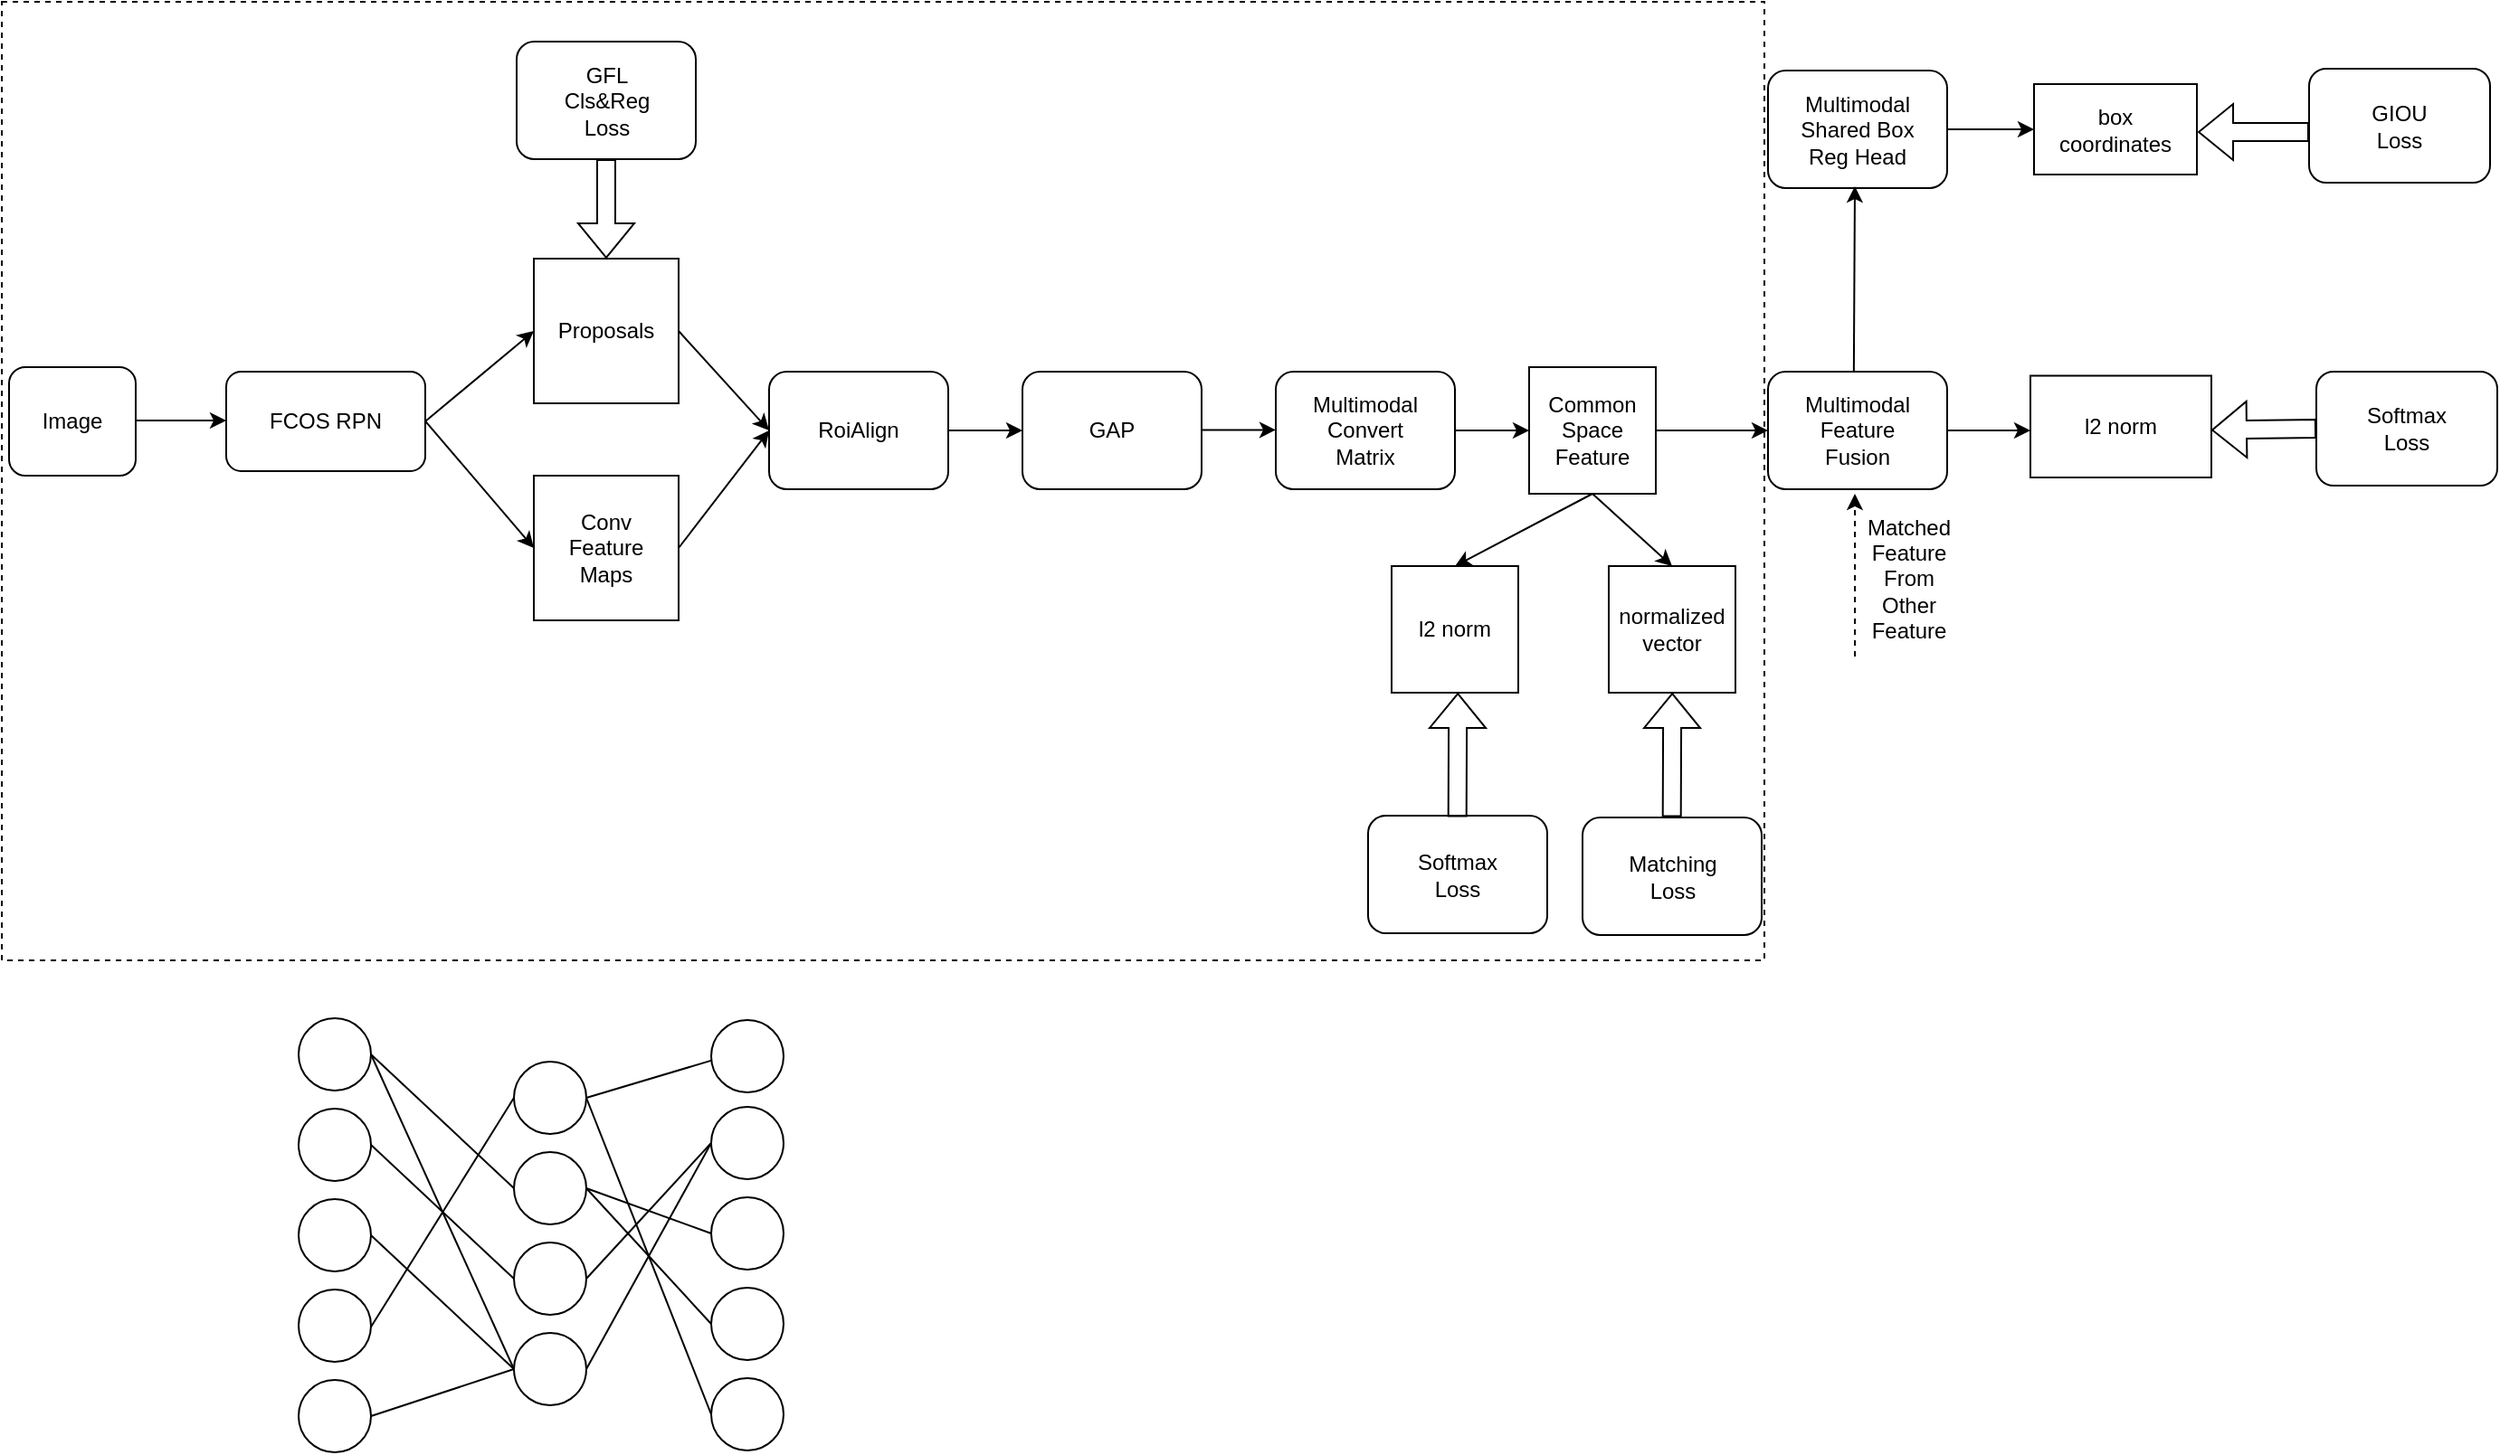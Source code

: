 <mxfile version="22.1.15" type="github">
  <diagram name="第 1 页" id="wcXFdS2mSCeuYjx8Xm_4">
    <mxGraphModel dx="1500" dy="721" grid="1" gridSize="10" guides="1" tooltips="1" connect="1" arrows="1" fold="1" page="1" pageScale="1" pageWidth="827" pageHeight="1169" math="0" shadow="0">
      <root>
        <mxCell id="0" />
        <mxCell id="1" parent="0" />
        <mxCell id="yyqd_GTbu8QD_EjG9LZX-2" value="" style="rounded=0;whiteSpace=wrap;html=1;dashed=1;fillColor=none;" vertex="1" parent="1">
          <mxGeometry x="56" y="148" width="974" height="530" as="geometry" />
        </mxCell>
        <mxCell id="dMKvnlfOrxEBAoyZr1T4-1" value="Image" style="rounded=1;whiteSpace=wrap;html=1;" parent="1" vertex="1">
          <mxGeometry x="60" y="350" width="70" height="60" as="geometry" />
        </mxCell>
        <mxCell id="dMKvnlfOrxEBAoyZr1T4-2" value="" style="endArrow=classic;html=1;rounded=0;" parent="1" edge="1">
          <mxGeometry width="50" height="50" relative="1" as="geometry">
            <mxPoint x="130" y="379.5" as="sourcePoint" />
            <mxPoint x="180" y="379.5" as="targetPoint" />
          </mxGeometry>
        </mxCell>
        <mxCell id="dMKvnlfOrxEBAoyZr1T4-3" value="FCOS RPN" style="rounded=1;whiteSpace=wrap;html=1;" parent="1" vertex="1">
          <mxGeometry x="180" y="352.5" width="110" height="55" as="geometry" />
        </mxCell>
        <mxCell id="dMKvnlfOrxEBAoyZr1T4-5" value="" style="endArrow=classic;html=1;rounded=0;entryX=0;entryY=0.5;entryDx=0;entryDy=0;" parent="1" target="dMKvnlfOrxEBAoyZr1T4-8" edge="1">
          <mxGeometry width="50" height="50" relative="1" as="geometry">
            <mxPoint x="290" y="379.8" as="sourcePoint" />
            <mxPoint x="340" y="379.8" as="targetPoint" />
          </mxGeometry>
        </mxCell>
        <mxCell id="dMKvnlfOrxEBAoyZr1T4-20" style="edgeStyle=orthogonalEdgeStyle;rounded=0;orthogonalLoop=1;jettySize=auto;html=1;exitX=1;exitY=0.5;exitDx=0;exitDy=0;entryX=0;entryY=0.5;entryDx=0;entryDy=0;" parent="1" source="dMKvnlfOrxEBAoyZr1T4-7" target="dMKvnlfOrxEBAoyZr1T4-19" edge="1">
          <mxGeometry relative="1" as="geometry" />
        </mxCell>
        <mxCell id="dMKvnlfOrxEBAoyZr1T4-7" value="RoiAlign" style="rounded=1;whiteSpace=wrap;html=1;" parent="1" vertex="1">
          <mxGeometry x="480" y="352.5" width="99" height="65" as="geometry" />
        </mxCell>
        <mxCell id="dMKvnlfOrxEBAoyZr1T4-8" value="Conv &lt;br&gt;Feature&lt;br&gt;Maps" style="whiteSpace=wrap;html=1;aspect=fixed;" parent="1" vertex="1">
          <mxGeometry x="350" y="410" width="80" height="80" as="geometry" />
        </mxCell>
        <mxCell id="dMKvnlfOrxEBAoyZr1T4-9" value="Proposals" style="whiteSpace=wrap;html=1;aspect=fixed;" parent="1" vertex="1">
          <mxGeometry x="350" y="290" width="80" height="80" as="geometry" />
        </mxCell>
        <mxCell id="dMKvnlfOrxEBAoyZr1T4-10" value="" style="endArrow=classic;html=1;rounded=0;entryX=0;entryY=0.5;entryDx=0;entryDy=0;exitX=1;exitY=0.5;exitDx=0;exitDy=0;" parent="1" source="dMKvnlfOrxEBAoyZr1T4-3" target="dMKvnlfOrxEBAoyZr1T4-9" edge="1">
          <mxGeometry width="50" height="50" relative="1" as="geometry">
            <mxPoint x="300" y="389.8" as="sourcePoint" />
            <mxPoint x="360" y="460" as="targetPoint" />
          </mxGeometry>
        </mxCell>
        <mxCell id="dMKvnlfOrxEBAoyZr1T4-12" value="" style="endArrow=classic;html=1;rounded=0;entryX=0;entryY=0.5;entryDx=0;entryDy=0;exitX=1;exitY=0.5;exitDx=0;exitDy=0;" parent="1" source="dMKvnlfOrxEBAoyZr1T4-9" target="dMKvnlfOrxEBAoyZr1T4-7" edge="1">
          <mxGeometry width="50" height="50" relative="1" as="geometry">
            <mxPoint x="300" y="390" as="sourcePoint" />
            <mxPoint x="360" y="340" as="targetPoint" />
          </mxGeometry>
        </mxCell>
        <mxCell id="dMKvnlfOrxEBAoyZr1T4-13" value="" style="endArrow=classic;html=1;rounded=0;entryX=0;entryY=0.5;entryDx=0;entryDy=0;exitX=1;exitY=0.5;exitDx=0;exitDy=0;" parent="1" source="dMKvnlfOrxEBAoyZr1T4-8" target="dMKvnlfOrxEBAoyZr1T4-7" edge="1">
          <mxGeometry width="50" height="50" relative="1" as="geometry">
            <mxPoint x="440" y="340" as="sourcePoint" />
            <mxPoint x="487" y="396" as="targetPoint" />
          </mxGeometry>
        </mxCell>
        <mxCell id="dMKvnlfOrxEBAoyZr1T4-14" value="GFL&lt;br&gt;Cls&amp;amp;Reg&lt;br&gt;Loss" style="rounded=1;whiteSpace=wrap;html=1;" parent="1" vertex="1">
          <mxGeometry x="340.5" y="170" width="99" height="65" as="geometry" />
        </mxCell>
        <mxCell id="dMKvnlfOrxEBAoyZr1T4-15" value="" style="shape=flexArrow;endArrow=classic;html=1;rounded=0;entryX=0.5;entryY=0;entryDx=0;entryDy=0;exitX=0.5;exitY=1;exitDx=0;exitDy=0;" parent="1" source="dMKvnlfOrxEBAoyZr1T4-14" target="dMKvnlfOrxEBAoyZr1T4-9" edge="1">
          <mxGeometry width="50" height="50" relative="1" as="geometry">
            <mxPoint x="399.3" y="235" as="sourcePoint" />
            <mxPoint x="399.3" y="280" as="targetPoint" />
          </mxGeometry>
        </mxCell>
        <mxCell id="dMKvnlfOrxEBAoyZr1T4-54" style="edgeStyle=orthogonalEdgeStyle;rounded=0;orthogonalLoop=1;jettySize=auto;html=1;exitX=1;exitY=0.5;exitDx=0;exitDy=0;" parent="1" source="dMKvnlfOrxEBAoyZr1T4-16" target="dMKvnlfOrxEBAoyZr1T4-53" edge="1">
          <mxGeometry relative="1" as="geometry" />
        </mxCell>
        <mxCell id="dMKvnlfOrxEBAoyZr1T4-16" value="Multimodal Shared Box&lt;br&gt;Reg&amp;nbsp;Head" style="rounded=1;whiteSpace=wrap;html=1;" parent="1" vertex="1">
          <mxGeometry x="1032" y="186" width="99" height="65" as="geometry" />
        </mxCell>
        <mxCell id="dMKvnlfOrxEBAoyZr1T4-19" value="GAP" style="rounded=1;whiteSpace=wrap;html=1;" parent="1" vertex="1">
          <mxGeometry x="620" y="352.5" width="99" height="65" as="geometry" />
        </mxCell>
        <mxCell id="dMKvnlfOrxEBAoyZr1T4-25" style="edgeStyle=orthogonalEdgeStyle;rounded=0;orthogonalLoop=1;jettySize=auto;html=1;exitX=1;exitY=0.5;exitDx=0;exitDy=0;" parent="1" source="dMKvnlfOrxEBAoyZr1T4-21" target="dMKvnlfOrxEBAoyZr1T4-23" edge="1">
          <mxGeometry relative="1" as="geometry" />
        </mxCell>
        <mxCell id="dMKvnlfOrxEBAoyZr1T4-21" value="Multimodal&lt;br&gt;Convert&lt;br&gt;Matrix" style="rounded=1;whiteSpace=wrap;html=1;" parent="1" vertex="1">
          <mxGeometry x="760" y="352.5" width="99" height="65" as="geometry" />
        </mxCell>
        <mxCell id="dMKvnlfOrxEBAoyZr1T4-22" style="edgeStyle=orthogonalEdgeStyle;rounded=0;orthogonalLoop=1;jettySize=auto;html=1;exitX=1;exitY=0.5;exitDx=0;exitDy=0;entryX=0;entryY=0.5;entryDx=0;entryDy=0;" parent="1" edge="1">
          <mxGeometry relative="1" as="geometry">
            <mxPoint x="719" y="384.71" as="sourcePoint" />
            <mxPoint x="760" y="384.71" as="targetPoint" />
          </mxGeometry>
        </mxCell>
        <mxCell id="dMKvnlfOrxEBAoyZr1T4-45" style="edgeStyle=orthogonalEdgeStyle;rounded=0;orthogonalLoop=1;jettySize=auto;html=1;exitX=1;exitY=0.5;exitDx=0;exitDy=0;entryX=0;entryY=0.5;entryDx=0;entryDy=0;" parent="1" source="dMKvnlfOrxEBAoyZr1T4-23" target="dMKvnlfOrxEBAoyZr1T4-44" edge="1">
          <mxGeometry relative="1" as="geometry" />
        </mxCell>
        <mxCell id="dMKvnlfOrxEBAoyZr1T4-23" value="Common&lt;br&gt;Space&lt;br&gt;Feature" style="whiteSpace=wrap;html=1;aspect=fixed;" parent="1" vertex="1">
          <mxGeometry x="900" y="350" width="70" height="70" as="geometry" />
        </mxCell>
        <mxCell id="dMKvnlfOrxEBAoyZr1T4-26" value="Matching&lt;br&gt;Loss" style="rounded=1;whiteSpace=wrap;html=1;" parent="1" vertex="1">
          <mxGeometry x="929.5" y="599" width="99" height="65" as="geometry" />
        </mxCell>
        <mxCell id="dMKvnlfOrxEBAoyZr1T4-28" value="" style="endArrow=classic;html=1;rounded=0;exitX=0.479;exitY=0.026;exitDx=0;exitDy=0;exitPerimeter=0;" parent="1" source="dMKvnlfOrxEBAoyZr1T4-44" edge="1">
          <mxGeometry width="50" height="50" relative="1" as="geometry">
            <mxPoint x="1080" y="350" as="sourcePoint" />
            <mxPoint x="1080" y="250" as="targetPoint" />
          </mxGeometry>
        </mxCell>
        <mxCell id="dMKvnlfOrxEBAoyZr1T4-29" value="GIOU&lt;br&gt;Loss" style="rounded=1;whiteSpace=wrap;html=1;" parent="1" vertex="1">
          <mxGeometry x="1331" y="185" width="100" height="63" as="geometry" />
        </mxCell>
        <mxCell id="dMKvnlfOrxEBAoyZr1T4-31" value="" style="shape=flexArrow;endArrow=classic;html=1;rounded=0;entryX=0.5;entryY=0;entryDx=0;entryDy=0;" parent="1" edge="1">
          <mxGeometry width="50" height="50" relative="1" as="geometry">
            <mxPoint x="1331" y="220" as="sourcePoint" />
            <mxPoint x="1269.52" y="220" as="targetPoint" />
          </mxGeometry>
        </mxCell>
        <mxCell id="dMKvnlfOrxEBAoyZr1T4-32" value="Softmax&lt;br&gt;Loss" style="rounded=1;whiteSpace=wrap;html=1;" parent="1" vertex="1">
          <mxGeometry x="1335" y="352.5" width="100" height="63" as="geometry" />
        </mxCell>
        <mxCell id="dMKvnlfOrxEBAoyZr1T4-33" value="" style="shape=flexArrow;endArrow=classic;html=1;rounded=0;entryX=0.5;entryY=0;entryDx=0;entryDy=0;exitX=0;exitY=0.5;exitDx=0;exitDy=0;" parent="1" source="dMKvnlfOrxEBAoyZr1T4-32" edge="1">
          <mxGeometry width="50" height="50" relative="1" as="geometry">
            <mxPoint x="1338.48" y="384.71" as="sourcePoint" />
            <mxPoint x="1277" y="384.71" as="targetPoint" />
          </mxGeometry>
        </mxCell>
        <mxCell id="dMKvnlfOrxEBAoyZr1T4-35" value="l2 norm" style="whiteSpace=wrap;html=1;aspect=fixed;" parent="1" vertex="1">
          <mxGeometry x="824" y="460" width="70" height="70" as="geometry" />
        </mxCell>
        <mxCell id="dMKvnlfOrxEBAoyZr1T4-36" value="normalized&lt;br&gt;vector" style="whiteSpace=wrap;html=1;aspect=fixed;" parent="1" vertex="1">
          <mxGeometry x="944" y="460" width="70" height="70" as="geometry" />
        </mxCell>
        <mxCell id="dMKvnlfOrxEBAoyZr1T4-37" value="" style="endArrow=classic;html=1;rounded=0;entryX=0.5;entryY=0;entryDx=0;entryDy=0;exitX=0.5;exitY=1;exitDx=0;exitDy=0;" parent="1" source="dMKvnlfOrxEBAoyZr1T4-23" target="dMKvnlfOrxEBAoyZr1T4-35" edge="1">
          <mxGeometry width="50" height="50" relative="1" as="geometry">
            <mxPoint x="919" y="420" as="sourcePoint" />
            <mxPoint x="974" y="580" as="targetPoint" />
          </mxGeometry>
        </mxCell>
        <mxCell id="dMKvnlfOrxEBAoyZr1T4-38" value="" style="endArrow=classic;html=1;rounded=0;entryX=0.5;entryY=0;entryDx=0;entryDy=0;exitX=0.5;exitY=1;exitDx=0;exitDy=0;" parent="1" source="dMKvnlfOrxEBAoyZr1T4-23" target="dMKvnlfOrxEBAoyZr1T4-36" edge="1">
          <mxGeometry width="50" height="50" relative="1" as="geometry">
            <mxPoint x="919" y="420" as="sourcePoint" />
            <mxPoint x="869" y="470" as="targetPoint" />
          </mxGeometry>
        </mxCell>
        <mxCell id="dMKvnlfOrxEBAoyZr1T4-39" value="" style="shape=flexArrow;endArrow=classic;html=1;rounded=0;entryX=0.5;entryY=1;entryDx=0;entryDy=0;exitX=0.553;exitY=-0.019;exitDx=0;exitDy=0;exitPerimeter=0;" parent="1" edge="1">
          <mxGeometry width="50" height="50" relative="1" as="geometry">
            <mxPoint x="978.857" y="598.765" as="sourcePoint" />
            <mxPoint x="979.11" y="530" as="targetPoint" />
          </mxGeometry>
        </mxCell>
        <mxCell id="dMKvnlfOrxEBAoyZr1T4-40" value="Softmax&lt;br style=&quot;border-color: var(--border-color);&quot;&gt;Loss" style="rounded=1;whiteSpace=wrap;html=1;" parent="1" vertex="1">
          <mxGeometry x="811" y="598" width="99" height="65" as="geometry" />
        </mxCell>
        <mxCell id="dMKvnlfOrxEBAoyZr1T4-41" value="" style="shape=flexArrow;endArrow=classic;html=1;rounded=0;entryX=0.5;entryY=1;entryDx=0;entryDy=0;exitX=0.553;exitY=-0.019;exitDx=0;exitDy=0;exitPerimeter=0;" parent="1" edge="1">
          <mxGeometry width="50" height="50" relative="1" as="geometry">
            <mxPoint x="860.357" y="598.765" as="sourcePoint" />
            <mxPoint x="860.61" y="530" as="targetPoint" />
          </mxGeometry>
        </mxCell>
        <mxCell id="dMKvnlfOrxEBAoyZr1T4-43" value="" style="endArrow=classic;html=1;rounded=0;entryX=0;entryY=0.5;entryDx=0;entryDy=0;exitX=1;exitY=0.5;exitDx=0;exitDy=0;" parent="1" source="dMKvnlfOrxEBAoyZr1T4-44" edge="1">
          <mxGeometry width="50" height="50" relative="1" as="geometry">
            <mxPoint x="1140" y="390" as="sourcePoint" />
            <mxPoint x="1177" y="385" as="targetPoint" />
          </mxGeometry>
        </mxCell>
        <mxCell id="dMKvnlfOrxEBAoyZr1T4-44" value="Multimodal&lt;br&gt;Feature&lt;br&gt;Fusion" style="rounded=1;whiteSpace=wrap;html=1;" parent="1" vertex="1">
          <mxGeometry x="1032" y="352.5" width="99" height="65" as="geometry" />
        </mxCell>
        <mxCell id="dMKvnlfOrxEBAoyZr1T4-46" value="" style="endArrow=classic;html=1;rounded=0;dashed=1;" parent="1" edge="1">
          <mxGeometry width="50" height="50" relative="1" as="geometry">
            <mxPoint x="1080" y="510" as="sourcePoint" />
            <mxPoint x="1080" y="420" as="targetPoint" />
          </mxGeometry>
        </mxCell>
        <mxCell id="dMKvnlfOrxEBAoyZr1T4-49" value="l2 norm" style="rounded=0;whiteSpace=wrap;html=1;" parent="1" vertex="1">
          <mxGeometry x="1177" y="354.75" width="100" height="56.25" as="geometry" />
        </mxCell>
        <mxCell id="dMKvnlfOrxEBAoyZr1T4-51" value="Matched Feature&lt;br&gt;From&lt;br&gt;Other&lt;br&gt;Feature" style="text;html=1;strokeColor=none;fillColor=none;align=center;verticalAlign=middle;whiteSpace=wrap;rounded=0;" parent="1" vertex="1">
          <mxGeometry x="1080" y="452" width="60" height="30" as="geometry" />
        </mxCell>
        <mxCell id="dMKvnlfOrxEBAoyZr1T4-53" value="box&lt;br&gt;coordinates" style="rounded=0;whiteSpace=wrap;html=1;" parent="1" vertex="1">
          <mxGeometry x="1179" y="193.5" width="90" height="50" as="geometry" />
        </mxCell>
        <mxCell id="dMKvnlfOrxEBAoyZr1T4-98" value="" style="ellipse;whiteSpace=wrap;html=1;aspect=fixed;" parent="1" vertex="1">
          <mxGeometry x="220" y="710" width="40" height="40" as="geometry" />
        </mxCell>
        <mxCell id="dMKvnlfOrxEBAoyZr1T4-99" value="" style="ellipse;whiteSpace=wrap;html=1;aspect=fixed;" parent="1" vertex="1">
          <mxGeometry x="220" y="760" width="40" height="40" as="geometry" />
        </mxCell>
        <mxCell id="dMKvnlfOrxEBAoyZr1T4-100" value="" style="ellipse;whiteSpace=wrap;html=1;aspect=fixed;" parent="1" vertex="1">
          <mxGeometry x="220" y="810" width="40" height="40" as="geometry" />
        </mxCell>
        <mxCell id="dMKvnlfOrxEBAoyZr1T4-101" value="" style="ellipse;whiteSpace=wrap;html=1;aspect=fixed;" parent="1" vertex="1">
          <mxGeometry x="220" y="860" width="40" height="40" as="geometry" />
        </mxCell>
        <mxCell id="dMKvnlfOrxEBAoyZr1T4-103" value="" style="ellipse;whiteSpace=wrap;html=1;aspect=fixed;" parent="1" vertex="1">
          <mxGeometry x="339" y="734" width="40" height="40" as="geometry" />
        </mxCell>
        <mxCell id="dMKvnlfOrxEBAoyZr1T4-104" value="" style="ellipse;whiteSpace=wrap;html=1;aspect=fixed;" parent="1" vertex="1">
          <mxGeometry x="339" y="784" width="40" height="40" as="geometry" />
        </mxCell>
        <mxCell id="dMKvnlfOrxEBAoyZr1T4-105" value="" style="ellipse;whiteSpace=wrap;html=1;aspect=fixed;" parent="1" vertex="1">
          <mxGeometry x="339" y="834" width="40" height="40" as="geometry" />
        </mxCell>
        <mxCell id="dMKvnlfOrxEBAoyZr1T4-106" value="" style="ellipse;whiteSpace=wrap;html=1;aspect=fixed;" parent="1" vertex="1">
          <mxGeometry x="339" y="884" width="40" height="40" as="geometry" />
        </mxCell>
        <mxCell id="dMKvnlfOrxEBAoyZr1T4-107" value="" style="ellipse;whiteSpace=wrap;html=1;aspect=fixed;" parent="1" vertex="1">
          <mxGeometry x="448" y="759" width="40" height="40" as="geometry" />
        </mxCell>
        <mxCell id="dMKvnlfOrxEBAoyZr1T4-108" value="" style="ellipse;whiteSpace=wrap;html=1;aspect=fixed;" parent="1" vertex="1">
          <mxGeometry x="448" y="809" width="40" height="40" as="geometry" />
        </mxCell>
        <mxCell id="dMKvnlfOrxEBAoyZr1T4-109" value="" style="ellipse;whiteSpace=wrap;html=1;aspect=fixed;" parent="1" vertex="1">
          <mxGeometry x="448" y="859" width="40" height="40" as="geometry" />
        </mxCell>
        <mxCell id="dMKvnlfOrxEBAoyZr1T4-110" value="" style="ellipse;whiteSpace=wrap;html=1;aspect=fixed;" parent="1" vertex="1">
          <mxGeometry x="448" y="909" width="40" height="40" as="geometry" />
        </mxCell>
        <mxCell id="dMKvnlfOrxEBAoyZr1T4-111" value="" style="endArrow=none;html=1;rounded=0;entryX=1;entryY=0.5;entryDx=0;entryDy=0;exitX=0;exitY=0.5;exitDx=0;exitDy=0;" parent="1" source="dMKvnlfOrxEBAoyZr1T4-104" target="dMKvnlfOrxEBAoyZr1T4-98" edge="1">
          <mxGeometry width="50" height="50" relative="1" as="geometry">
            <mxPoint x="420" y="820" as="sourcePoint" />
            <mxPoint x="470" y="770" as="targetPoint" />
          </mxGeometry>
        </mxCell>
        <mxCell id="dMKvnlfOrxEBAoyZr1T4-112" value="" style="endArrow=none;html=1;rounded=0;entryX=1;entryY=0.5;entryDx=0;entryDy=0;exitX=0;exitY=0.5;exitDx=0;exitDy=0;" parent="1" source="dMKvnlfOrxEBAoyZr1T4-106" target="dMKvnlfOrxEBAoyZr1T4-98" edge="1">
          <mxGeometry width="50" height="50" relative="1" as="geometry">
            <mxPoint x="349" y="791" as="sourcePoint" />
            <mxPoint x="270" y="740" as="targetPoint" />
          </mxGeometry>
        </mxCell>
        <mxCell id="dMKvnlfOrxEBAoyZr1T4-113" value="" style="endArrow=none;html=1;rounded=0;entryX=1;entryY=0.5;entryDx=0;entryDy=0;exitX=0;exitY=0.5;exitDx=0;exitDy=0;" parent="1" source="dMKvnlfOrxEBAoyZr1T4-105" target="dMKvnlfOrxEBAoyZr1T4-99" edge="1">
          <mxGeometry width="50" height="50" relative="1" as="geometry">
            <mxPoint x="349" y="791" as="sourcePoint" />
            <mxPoint x="270" y="740" as="targetPoint" />
          </mxGeometry>
        </mxCell>
        <mxCell id="dMKvnlfOrxEBAoyZr1T4-114" value="" style="endArrow=none;html=1;rounded=0;exitX=0;exitY=0.5;exitDx=0;exitDy=0;entryX=1;entryY=0.5;entryDx=0;entryDy=0;" parent="1" source="dMKvnlfOrxEBAoyZr1T4-106" target="dMKvnlfOrxEBAoyZr1T4-100" edge="1">
          <mxGeometry width="50" height="50" relative="1" as="geometry">
            <mxPoint x="349" y="841" as="sourcePoint" />
            <mxPoint x="260" y="780" as="targetPoint" />
          </mxGeometry>
        </mxCell>
        <mxCell id="dMKvnlfOrxEBAoyZr1T4-115" value="" style="endArrow=none;html=1;rounded=0;exitX=0.999;exitY=0.519;exitDx=0;exitDy=0;exitPerimeter=0;entryX=0;entryY=0.5;entryDx=0;entryDy=0;" parent="1" source="dMKvnlfOrxEBAoyZr1T4-101" target="dMKvnlfOrxEBAoyZr1T4-103" edge="1">
          <mxGeometry width="50" height="50" relative="1" as="geometry">
            <mxPoint x="370" y="850" as="sourcePoint" />
            <mxPoint x="420" y="800" as="targetPoint" />
          </mxGeometry>
        </mxCell>
        <mxCell id="dMKvnlfOrxEBAoyZr1T4-117" value="" style="endArrow=none;html=1;rounded=0;entryX=0;entryY=0.5;entryDx=0;entryDy=0;exitX=1;exitY=0.5;exitDx=0;exitDy=0;" parent="1" source="dMKvnlfOrxEBAoyZr1T4-105" target="dMKvnlfOrxEBAoyZr1T4-107" edge="1">
          <mxGeometry width="50" height="50" relative="1" as="geometry">
            <mxPoint x="380" y="830" as="sourcePoint" />
            <mxPoint x="349" y="741" as="targetPoint" />
          </mxGeometry>
        </mxCell>
        <mxCell id="dMKvnlfOrxEBAoyZr1T4-118" value="" style="endArrow=none;html=1;rounded=0;entryX=0;entryY=0.5;entryDx=0;entryDy=0;exitX=1;exitY=0.5;exitDx=0;exitDy=0;" parent="1" source="dMKvnlfOrxEBAoyZr1T4-106" target="dMKvnlfOrxEBAoyZr1T4-107" edge="1">
          <mxGeometry width="50" height="50" relative="1" as="geometry">
            <mxPoint x="380" y="880" as="sourcePoint" />
            <mxPoint x="458" y="741" as="targetPoint" />
          </mxGeometry>
        </mxCell>
        <mxCell id="dMKvnlfOrxEBAoyZr1T4-119" value="" style="endArrow=none;html=1;rounded=0;entryX=0;entryY=0.5;entryDx=0;entryDy=0;exitX=1;exitY=0.5;exitDx=0;exitDy=0;" parent="1" source="dMKvnlfOrxEBAoyZr1T4-104" target="dMKvnlfOrxEBAoyZr1T4-109" edge="1">
          <mxGeometry width="50" height="50" relative="1" as="geometry">
            <mxPoint x="390" y="840" as="sourcePoint" />
            <mxPoint x="458" y="741" as="targetPoint" />
          </mxGeometry>
        </mxCell>
        <mxCell id="dMKvnlfOrxEBAoyZr1T4-120" value="" style="endArrow=none;html=1;rounded=0;entryX=0;entryY=0.5;entryDx=0;entryDy=0;exitX=1;exitY=0.5;exitDx=0;exitDy=0;" parent="1" source="dMKvnlfOrxEBAoyZr1T4-103" target="dMKvnlfOrxEBAoyZr1T4-110" edge="1">
          <mxGeometry width="50" height="50" relative="1" as="geometry">
            <mxPoint x="389" y="791" as="sourcePoint" />
            <mxPoint x="458" y="841" as="targetPoint" />
          </mxGeometry>
        </mxCell>
        <mxCell id="dMKvnlfOrxEBAoyZr1T4-121" value="" style="endArrow=none;html=1;rounded=0;entryX=0;entryY=0.5;entryDx=0;entryDy=0;exitX=1;exitY=0.5;exitDx=0;exitDy=0;" parent="1" source="dMKvnlfOrxEBAoyZr1T4-104" target="dMKvnlfOrxEBAoyZr1T4-108" edge="1">
          <mxGeometry width="50" height="50" relative="1" as="geometry">
            <mxPoint x="399" y="801" as="sourcePoint" />
            <mxPoint x="468" y="851" as="targetPoint" />
          </mxGeometry>
        </mxCell>
        <mxCell id="dMKvnlfOrxEBAoyZr1T4-123" value="" style="ellipse;whiteSpace=wrap;html=1;aspect=fixed;" parent="1" vertex="1">
          <mxGeometry x="220" y="910" width="40" height="40" as="geometry" />
        </mxCell>
        <mxCell id="dMKvnlfOrxEBAoyZr1T4-124" value="" style="ellipse;whiteSpace=wrap;html=1;aspect=fixed;" parent="1" vertex="1">
          <mxGeometry x="448" y="711" width="40" height="40" as="geometry" />
        </mxCell>
        <mxCell id="dMKvnlfOrxEBAoyZr1T4-126" value="" style="endArrow=none;html=1;rounded=0;entryX=0.008;entryY=0.558;entryDx=0;entryDy=0;entryPerimeter=0;exitX=1;exitY=0.5;exitDx=0;exitDy=0;" parent="1" source="dMKvnlfOrxEBAoyZr1T4-103" target="dMKvnlfOrxEBAoyZr1T4-124" edge="1">
          <mxGeometry width="50" height="50" relative="1" as="geometry">
            <mxPoint x="380" y="760" as="sourcePoint" />
            <mxPoint x="458" y="789" as="targetPoint" />
          </mxGeometry>
        </mxCell>
        <mxCell id="dMKvnlfOrxEBAoyZr1T4-127" value="" style="endArrow=none;html=1;rounded=0;entryX=0;entryY=0.5;entryDx=0;entryDy=0;exitX=1;exitY=0.5;exitDx=0;exitDy=0;" parent="1" source="dMKvnlfOrxEBAoyZr1T4-123" target="dMKvnlfOrxEBAoyZr1T4-106" edge="1">
          <mxGeometry width="50" height="50" relative="1" as="geometry">
            <mxPoint x="389" y="764" as="sourcePoint" />
            <mxPoint x="458" y="743" as="targetPoint" />
          </mxGeometry>
        </mxCell>
      </root>
    </mxGraphModel>
  </diagram>
</mxfile>
